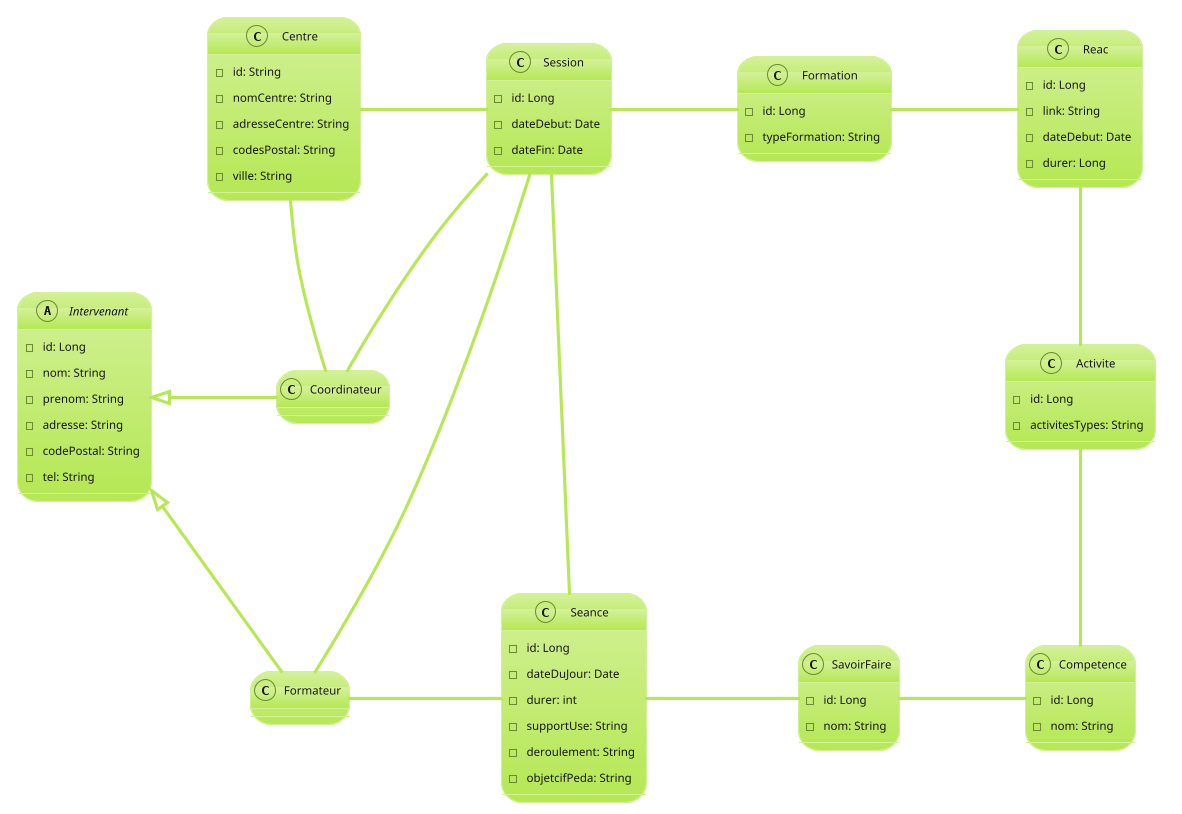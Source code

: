 @startuml
!theme hacker

abstract class Intervenant {
-id: Long
-nom: String
-prenom: String
-adresse: String
-codePostal: String
-tel: String
}
class Coordinateur
class Formateur
class Seance {
-id: Long
-dateDuJour: Date
-durer: int
-supportUse: String
-deroulement: String
-objetcifPeda: String
}
class Centre {
-id: String
-nomCentre: String
-adresseCentre: String
-codesPostal: String
-ville: String
}
class Session {
-id: Long
-dateDebut: Date
-dateFin: Date
}
class Formation {
-id: Long
-typeFormation: String
}
class Reac {
-id: Long
-link: String
-dateDebut: Date
-durer: Long
}
class Activite {
-id: Long
-activitesTypes: String
}
class Competence {
-id: Long
-nom: String
}
class SavoirFaire {
-id: Long
-nom: String
}

Intervenant <|- Coordinateur :"\t\t\t"
Intervenant <|-- Formateur :"\t\t\t"
Formateur "1" - "*" Seance :"\t\t\t\t"
Session "*" - "*" Formateur :"\t"
Centre "*" -- "*" Coordinateur :"\t\t\t"
Centre "1" - "*" Session :"\t\t\t"
Session "*" -- "1" Coordinateur
Session "1" - "*" Seance :"\t"
Session "*" - "1" Formation :"\t\t\t"
Formation "1" - "*" Reac :"\t\t\t"
Reac "1" -- "*" Activite :"\t\t\t"
Activite "1" -- "*" Competence :"\t\t\t"
SavoirFaire "*" - "1" Competence :"\t\t\t"
Seance "*" - "*" SavoirFaire :"\t\t\t\t"
@enduml